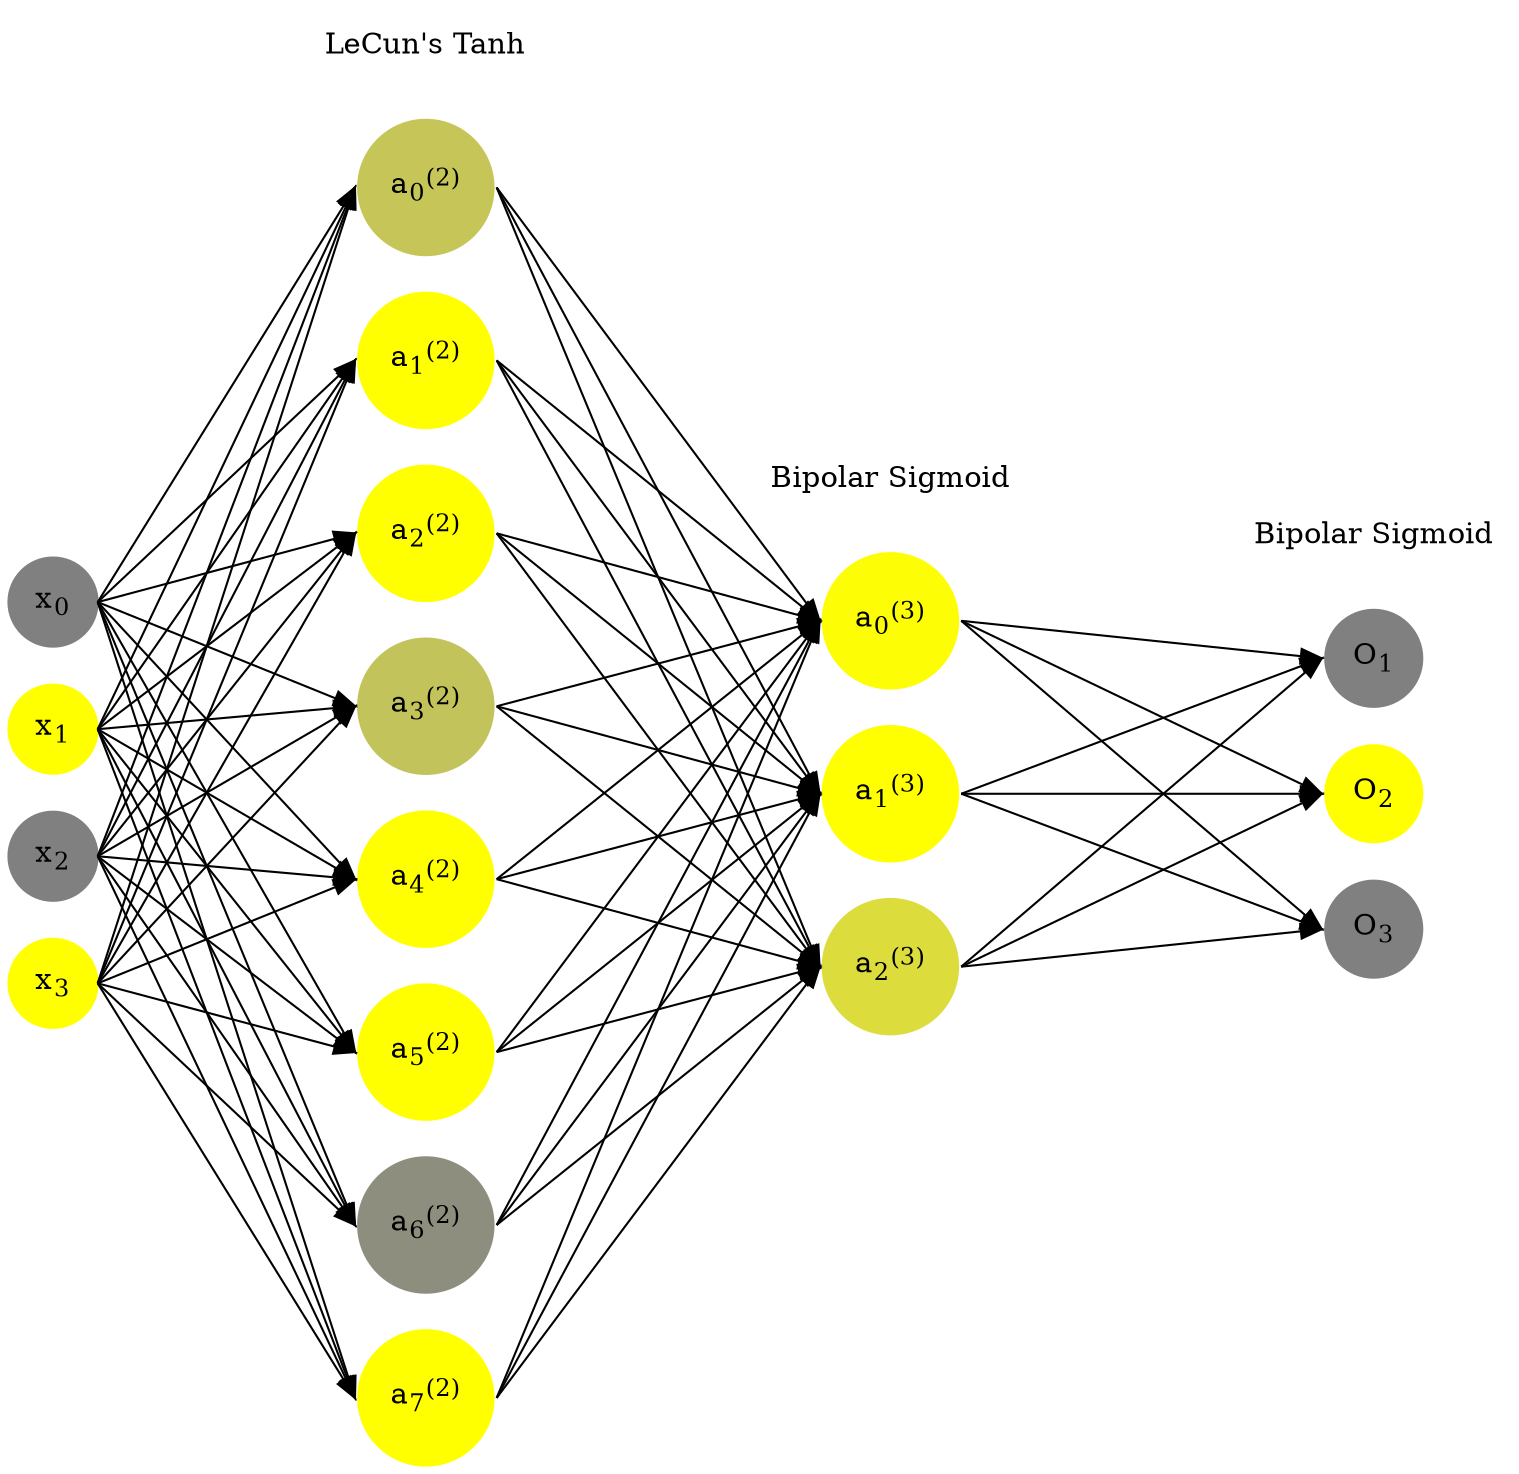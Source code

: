 digraph G {
	rankdir = LR;
	splines=false;
	edge[style=invis];
	ranksep= 1.4;
	{
	node [shape=circle, color="0.1667, 0.0, 0.5", style=filled, fillcolor="0.1667, 0.0, 0.5"];
	x0 [label=<x<sub>0</sub>>];
	}
	{
	node [shape=circle, color="0.1667, 1.0, 1.0", style=filled, fillcolor="0.1667, 1.0, 1.0"];
	x1 [label=<x<sub>1</sub>>];
	}
	{
	node [shape=circle, color="0.1667, 0.0, 0.5", style=filled, fillcolor="0.1667, 0.0, 0.5"];
	x2 [label=<x<sub>2</sub>>];
	}
	{
	node [shape=circle, color="0.1667, 1.0, 1.0", style=filled, fillcolor="0.1667, 1.0, 1.0"];
	x3 [label=<x<sub>3</sub>>];
	}
	{
	node [shape=circle, color="0.1667, 0.553815, 0.776908", style=filled, fillcolor="0.1667, 0.553815, 0.776908"];
	a02 [label=<a<sub>0</sub><sup>(2)</sup>>];
	}
	{
	node [shape=circle, color="0.1667, 1.316057, 1.158029", style=filled, fillcolor="0.1667, 1.316057, 1.158029"];
	a12 [label=<a<sub>1</sub><sup>(2)</sup>>];
	}
	{
	node [shape=circle, color="0.1667, 1.694119, 1.347059", style=filled, fillcolor="0.1667, 1.694119, 1.347059"];
	a22 [label=<a<sub>2</sub><sup>(2)</sup>>];
	}
	{
	node [shape=circle, color="0.1667, 0.526429, 0.763215", style=filled, fillcolor="0.1667, 0.526429, 0.763215"];
	a32 [label=<a<sub>3</sub><sup>(2)</sup>>];
	}
	{
	node [shape=circle, color="0.1667, 1.417610, 1.208805", style=filled, fillcolor="0.1667, 1.417610, 1.208805"];
	a42 [label=<a<sub>4</sub><sup>(2)</sup>>];
	}
	{
	node [shape=circle, color="0.1667, 1.609834, 1.304917", style=filled, fillcolor="0.1667, 1.609834, 1.304917"];
	a52 [label=<a<sub>5</sub><sup>(2)</sup>>];
	}
	{
	node [shape=circle, color="0.1667, 0.114910, 0.557455", style=filled, fillcolor="0.1667, 0.114910, 0.557455"];
	a62 [label=<a<sub>6</sub><sup>(2)</sup>>];
	}
	{
	node [shape=circle, color="0.1667, 1.266712, 1.133356", style=filled, fillcolor="0.1667, 1.266712, 1.133356"];
	a72 [label=<a<sub>7</sub><sup>(2)</sup>>];
	}
	{
	node [shape=circle, color="0.1667, 0.977865, 0.988932", style=filled, fillcolor="0.1667, 0.977865, 0.988932"];
	a03 [label=<a<sub>0</sub><sup>(3)</sup>>];
	}
	{
	node [shape=circle, color="0.1667, 0.997434, 0.998717", style=filled, fillcolor="0.1667, 0.997434, 0.998717"];
	a13 [label=<a<sub>1</sub><sup>(3)</sup>>];
	}
	{
	node [shape=circle, color="0.1667, 0.721618, 0.860809", style=filled, fillcolor="0.1667, 0.721618, 0.860809"];
	a23 [label=<a<sub>2</sub><sup>(3)</sup>>];
	}
	{
	node [shape=circle, color="0.1667, 0.0, 0.5", style=filled, fillcolor="0.1667, 0.0, 0.5"];
	O1 [label=<O<sub>1</sub>>];
	}
	{
	node [shape=circle, color="0.1667, 1.0, 1.0", style=filled, fillcolor="0.1667, 1.0, 1.0"];
	O2 [label=<O<sub>2</sub>>];
	}
	{
	node [shape=circle, color="0.1667, 0.0, 0.5", style=filled, fillcolor="0.1667, 0.0, 0.5"];
	O3 [label=<O<sub>3</sub>>];
	}
	{
	rank=same;
	x0->x1->x2->x3;
	}
	{
	rank=same;
	a02->a12->a22->a32->a42->a52->a62->a72;
	}
	{
	rank=same;
	a03->a13->a23;
	}
	{
	rank=same;
	O1->O2->O3;
	}
	l1 [shape=plaintext,label="LeCun's Tanh"];
	l1->a02;
	{rank=same; l1;a02};
	l2 [shape=plaintext,label="Bipolar Sigmoid"];
	l2->a03;
	{rank=same; l2;a03};
	l3 [shape=plaintext,label="Bipolar Sigmoid"];
	l3->O1;
	{rank=same; l3;O1};
edge[style=solid, tailport=e, headport=w];
	{x0;x1;x2;x3} -> {a02;a12;a22;a32;a42;a52;a62;a72};
	{a02;a12;a22;a32;a42;a52;a62;a72} -> {a03;a13;a23};
	{a03;a13;a23} -> {O1,O2,O3};
}